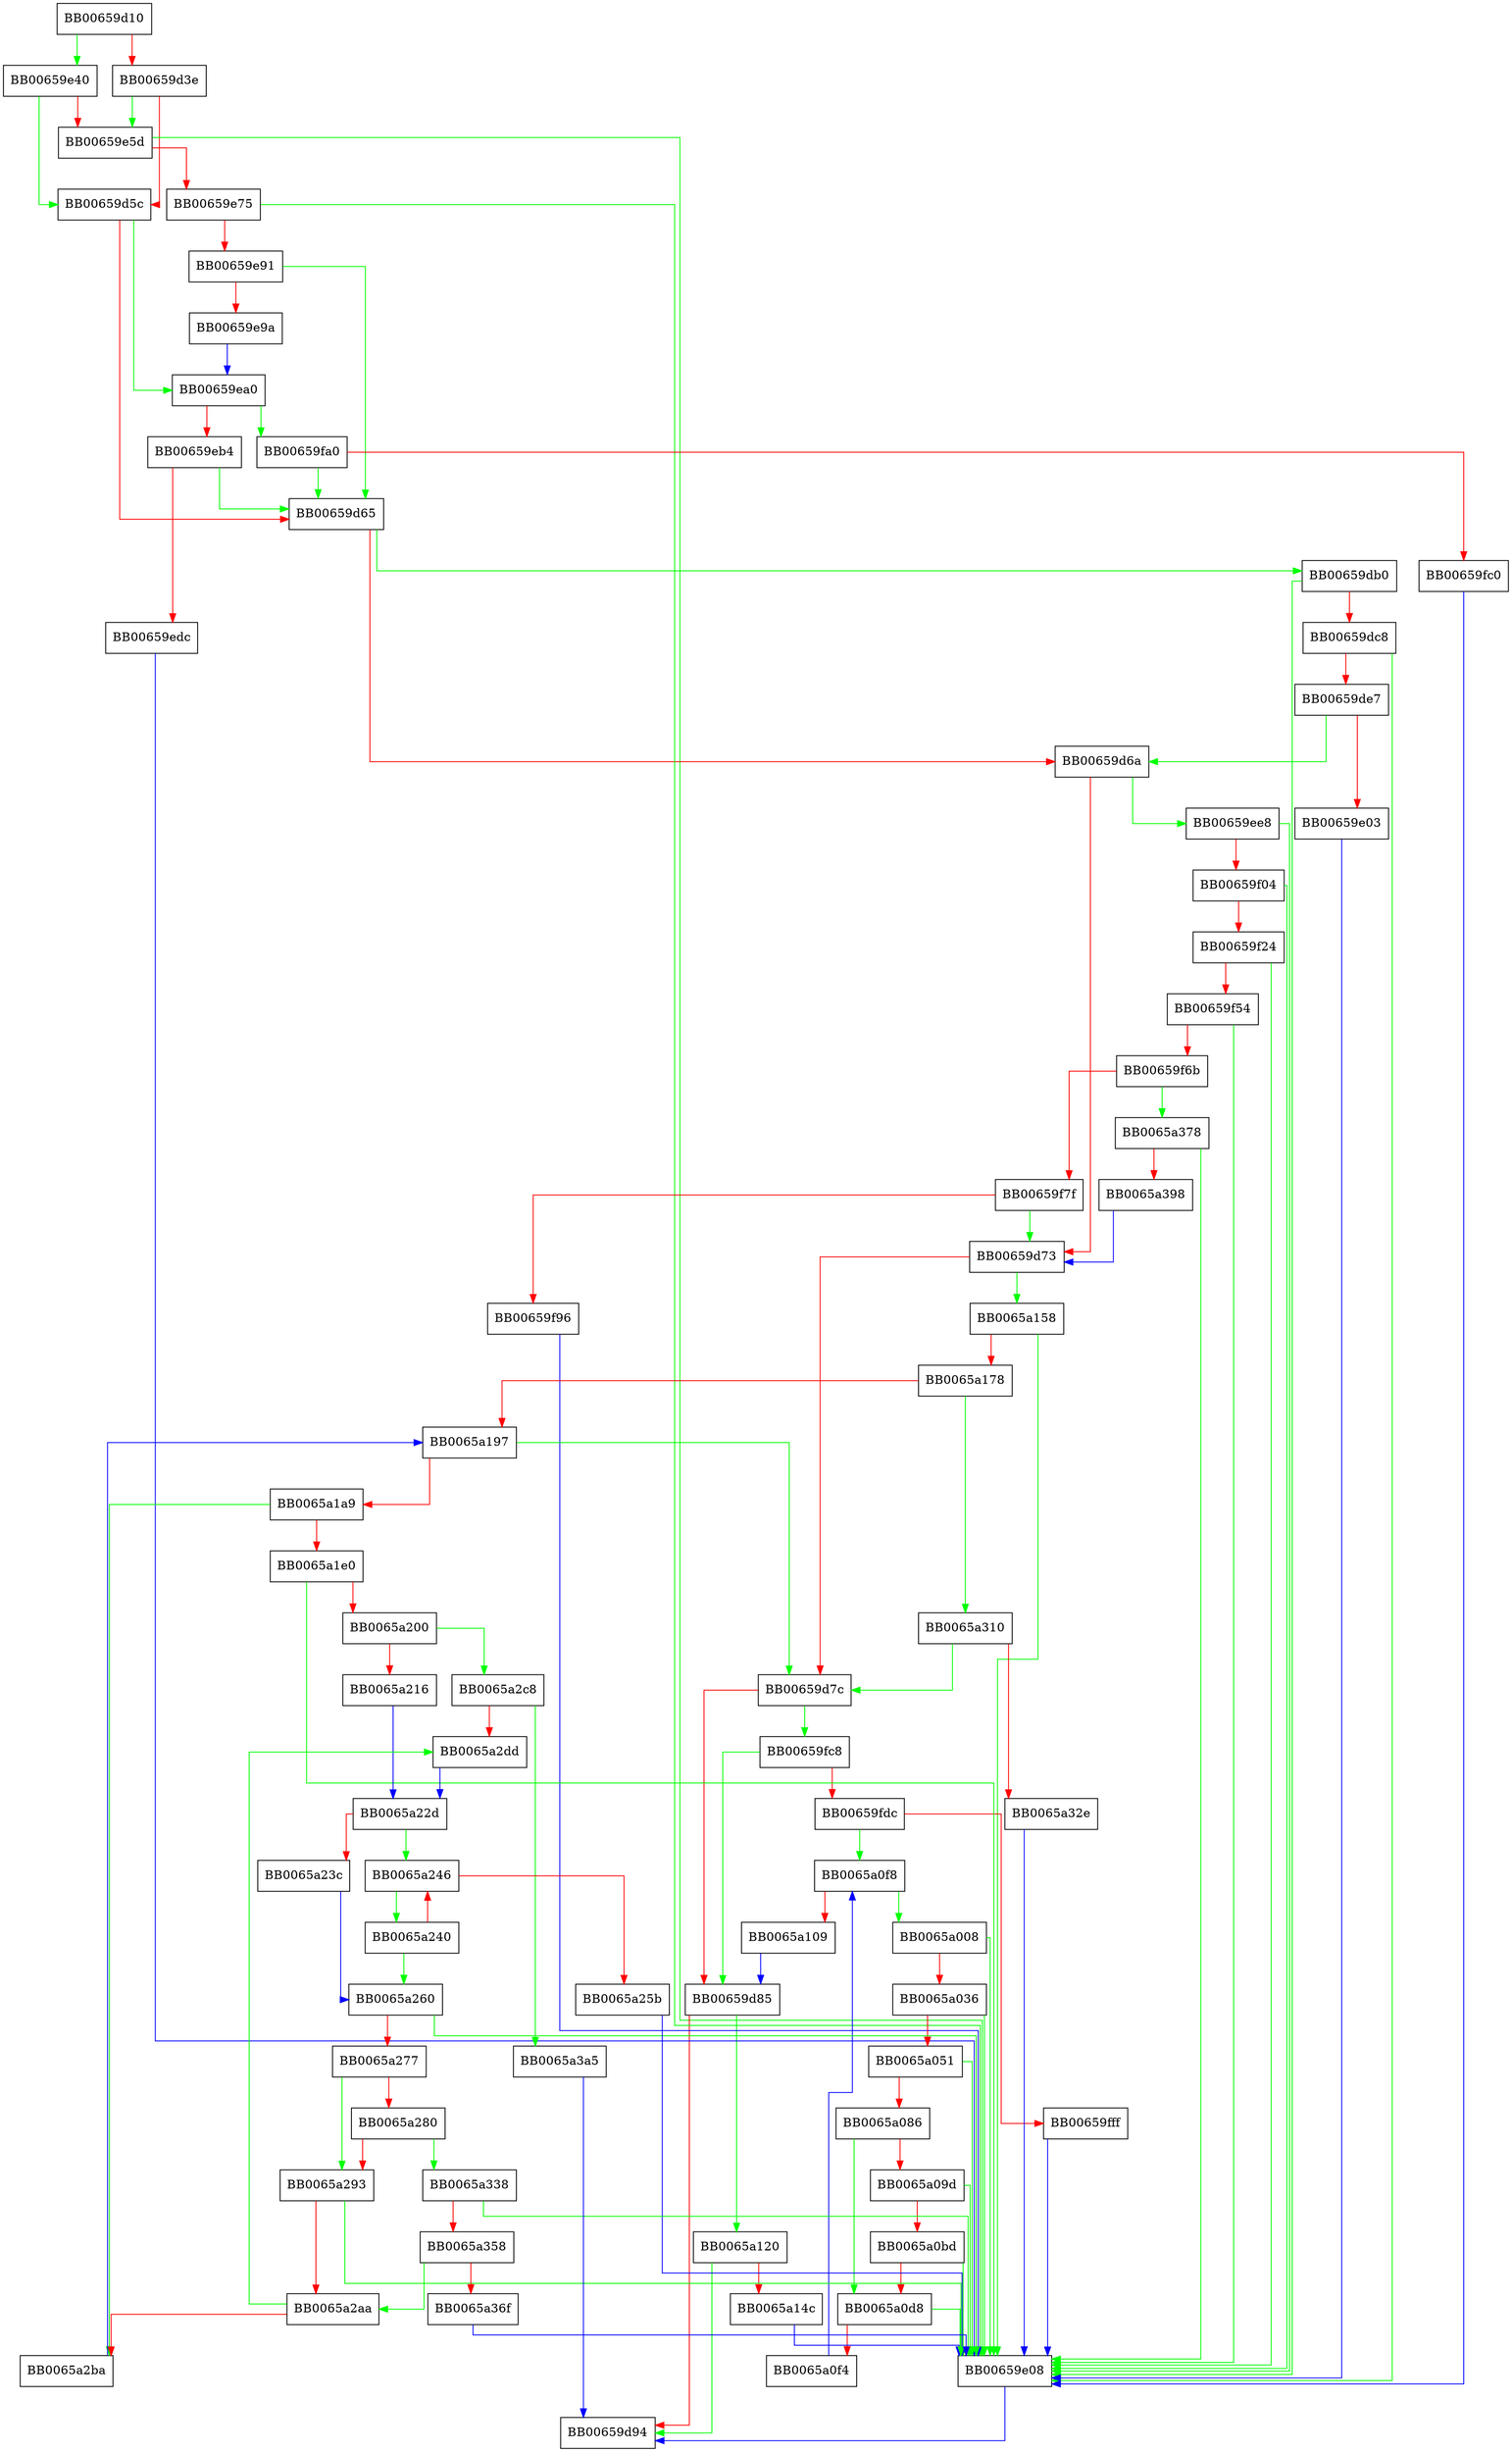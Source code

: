 digraph X509_REQ_print_ex {
  node [shape="box"];
  graph [splines=ortho];
  BB00659d10 -> BB00659e40 [color="green"];
  BB00659d10 -> BB00659d3e [color="red"];
  BB00659d3e -> BB00659e5d [color="green"];
  BB00659d3e -> BB00659d5c [color="red"];
  BB00659d5c -> BB00659ea0 [color="green"];
  BB00659d5c -> BB00659d65 [color="red"];
  BB00659d65 -> BB00659db0 [color="green"];
  BB00659d65 -> BB00659d6a [color="red"];
  BB00659d6a -> BB00659ee8 [color="green"];
  BB00659d6a -> BB00659d73 [color="red"];
  BB00659d73 -> BB0065a158 [color="green"];
  BB00659d73 -> BB00659d7c [color="red"];
  BB00659d7c -> BB00659fc8 [color="green"];
  BB00659d7c -> BB00659d85 [color="red"];
  BB00659d85 -> BB0065a120 [color="green"];
  BB00659d85 -> BB00659d94 [color="red"];
  BB00659db0 -> BB00659e08 [color="green"];
  BB00659db0 -> BB00659dc8 [color="red"];
  BB00659dc8 -> BB00659e08 [color="green"];
  BB00659dc8 -> BB00659de7 [color="red"];
  BB00659de7 -> BB00659d6a [color="green"];
  BB00659de7 -> BB00659e03 [color="red"];
  BB00659e03 -> BB00659e08 [color="blue"];
  BB00659e08 -> BB00659d94 [color="blue"];
  BB00659e40 -> BB00659d5c [color="green"];
  BB00659e40 -> BB00659e5d [color="red"];
  BB00659e5d -> BB00659e08 [color="green"];
  BB00659e5d -> BB00659e75 [color="red"];
  BB00659e75 -> BB00659e08 [color="green"];
  BB00659e75 -> BB00659e91 [color="red"];
  BB00659e91 -> BB00659d65 [color="green"];
  BB00659e91 -> BB00659e9a [color="red"];
  BB00659e9a -> BB00659ea0 [color="blue"];
  BB00659ea0 -> BB00659fa0 [color="green"];
  BB00659ea0 -> BB00659eb4 [color="red"];
  BB00659eb4 -> BB00659d65 [color="green"];
  BB00659eb4 -> BB00659edc [color="red"];
  BB00659edc -> BB00659e08 [color="blue"];
  BB00659ee8 -> BB00659e08 [color="green"];
  BB00659ee8 -> BB00659f04 [color="red"];
  BB00659f04 -> BB00659e08 [color="green"];
  BB00659f04 -> BB00659f24 [color="red"];
  BB00659f24 -> BB00659e08 [color="green"];
  BB00659f24 -> BB00659f54 [color="red"];
  BB00659f54 -> BB00659e08 [color="green"];
  BB00659f54 -> BB00659f6b [color="red"];
  BB00659f6b -> BB0065a378 [color="green"];
  BB00659f6b -> BB00659f7f [color="red"];
  BB00659f7f -> BB00659d73 [color="green"];
  BB00659f7f -> BB00659f96 [color="red"];
  BB00659f96 -> BB00659e08 [color="blue"];
  BB00659fa0 -> BB00659d65 [color="green"];
  BB00659fa0 -> BB00659fc0 [color="red"];
  BB00659fc0 -> BB00659e08 [color="blue"];
  BB00659fc8 -> BB00659d85 [color="green"];
  BB00659fc8 -> BB00659fdc [color="red"];
  BB00659fdc -> BB0065a0f8 [color="green"];
  BB00659fdc -> BB00659fff [color="red"];
  BB00659fff -> BB00659e08 [color="blue"];
  BB0065a008 -> BB00659e08 [color="green"];
  BB0065a008 -> BB0065a036 [color="red"];
  BB0065a036 -> BB00659e08 [color="green"];
  BB0065a036 -> BB0065a051 [color="red"];
  BB0065a051 -> BB00659e08 [color="green"];
  BB0065a051 -> BB0065a086 [color="red"];
  BB0065a086 -> BB0065a0d8 [color="green"];
  BB0065a086 -> BB0065a09d [color="red"];
  BB0065a09d -> BB00659e08 [color="green"];
  BB0065a09d -> BB0065a0bd [color="red"];
  BB0065a0bd -> BB00659e08 [color="green"];
  BB0065a0bd -> BB0065a0d8 [color="red"];
  BB0065a0d8 -> BB00659e08 [color="green"];
  BB0065a0d8 -> BB0065a0f4 [color="red"];
  BB0065a0f4 -> BB0065a0f8 [color="blue"];
  BB0065a0f8 -> BB0065a008 [color="green"];
  BB0065a0f8 -> BB0065a109 [color="red"];
  BB0065a109 -> BB00659d85 [color="blue"];
  BB0065a120 -> BB00659d94 [color="green"];
  BB0065a120 -> BB0065a14c [color="red"];
  BB0065a14c -> BB00659e08 [color="blue"];
  BB0065a158 -> BB00659e08 [color="green"];
  BB0065a158 -> BB0065a178 [color="red"];
  BB0065a178 -> BB0065a310 [color="green"];
  BB0065a178 -> BB0065a197 [color="red"];
  BB0065a197 -> BB00659d7c [color="green"];
  BB0065a197 -> BB0065a1a9 [color="red"];
  BB0065a1a9 -> BB0065a2ba [color="green"];
  BB0065a1a9 -> BB0065a1e0 [color="red"];
  BB0065a1e0 -> BB00659e08 [color="green"];
  BB0065a1e0 -> BB0065a200 [color="red"];
  BB0065a200 -> BB0065a2c8 [color="green"];
  BB0065a200 -> BB0065a216 [color="red"];
  BB0065a216 -> BB0065a22d [color="blue"];
  BB0065a22d -> BB0065a246 [color="green"];
  BB0065a22d -> BB0065a23c [color="red"];
  BB0065a23c -> BB0065a260 [color="blue"];
  BB0065a240 -> BB0065a260 [color="green"];
  BB0065a240 -> BB0065a246 [color="red"];
  BB0065a246 -> BB0065a240 [color="green"];
  BB0065a246 -> BB0065a25b [color="red"];
  BB0065a25b -> BB00659e08 [color="blue"];
  BB0065a260 -> BB00659e08 [color="green"];
  BB0065a260 -> BB0065a277 [color="red"];
  BB0065a277 -> BB0065a293 [color="green"];
  BB0065a277 -> BB0065a280 [color="red"];
  BB0065a280 -> BB0065a338 [color="green"];
  BB0065a280 -> BB0065a293 [color="red"];
  BB0065a293 -> BB00659e08 [color="green"];
  BB0065a293 -> BB0065a2aa [color="red"];
  BB0065a2aa -> BB0065a2dd [color="green"];
  BB0065a2aa -> BB0065a2ba [color="red"];
  BB0065a2ba -> BB0065a197 [color="blue"];
  BB0065a2c8 -> BB0065a3a5 [color="green"];
  BB0065a2c8 -> BB0065a2dd [color="red"];
  BB0065a2dd -> BB0065a22d [color="blue"];
  BB0065a310 -> BB00659d7c [color="green"];
  BB0065a310 -> BB0065a32e [color="red"];
  BB0065a32e -> BB00659e08 [color="blue"];
  BB0065a338 -> BB00659e08 [color="green"];
  BB0065a338 -> BB0065a358 [color="red"];
  BB0065a358 -> BB0065a2aa [color="green"];
  BB0065a358 -> BB0065a36f [color="red"];
  BB0065a36f -> BB00659e08 [color="blue"];
  BB0065a378 -> BB00659e08 [color="green"];
  BB0065a378 -> BB0065a398 [color="red"];
  BB0065a398 -> BB00659d73 [color="blue"];
  BB0065a3a5 -> BB00659d94 [color="blue"];
}